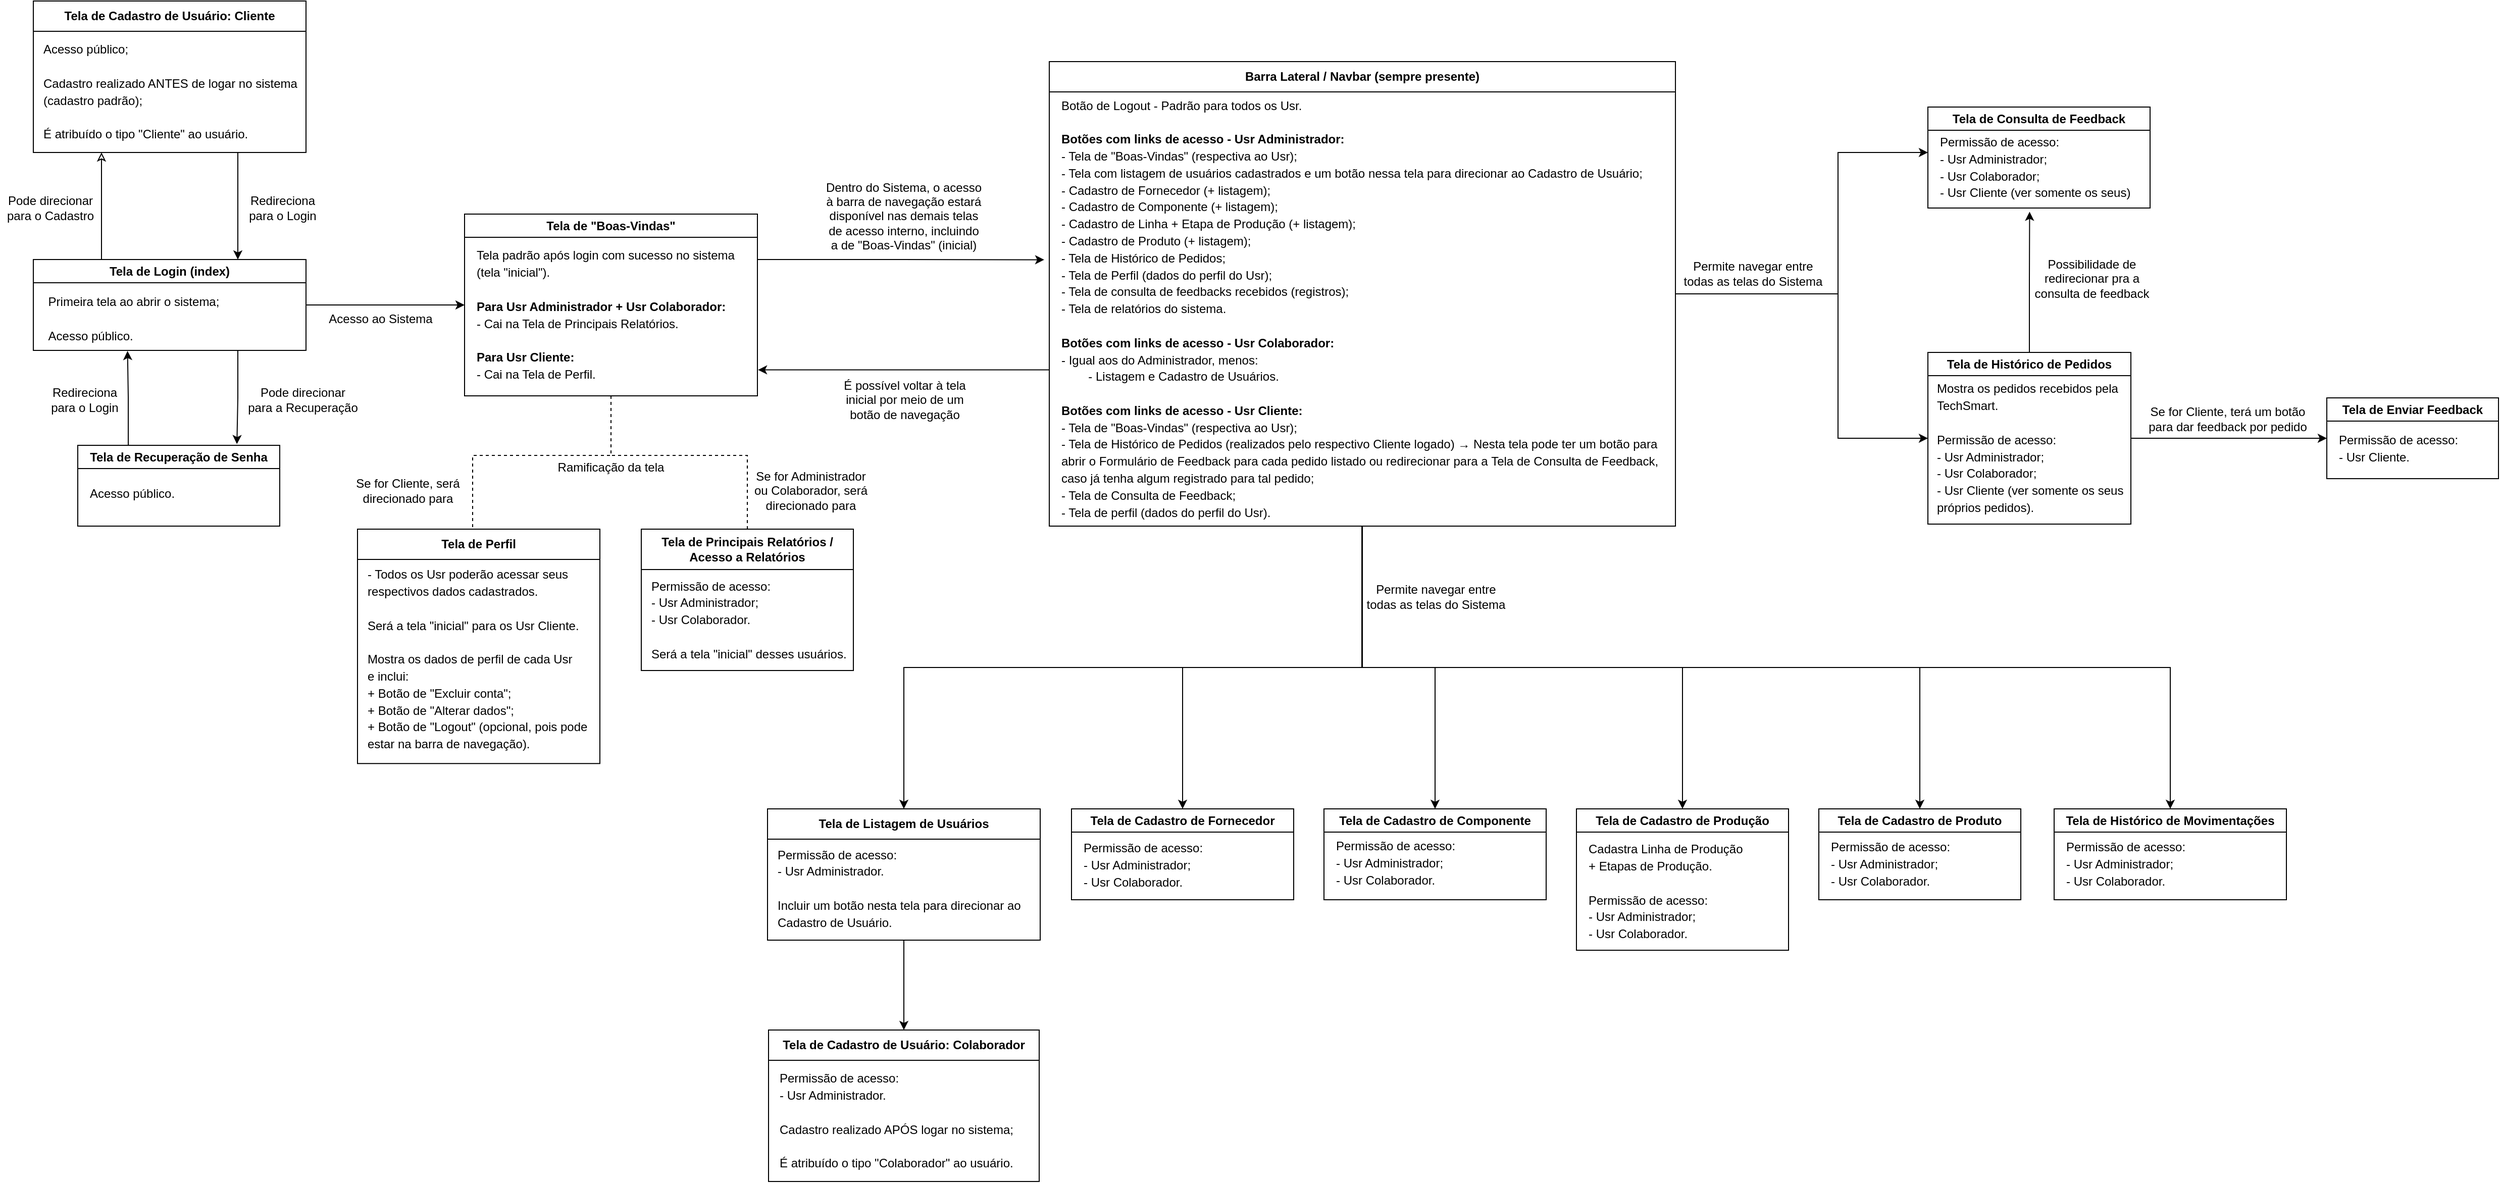 <mxfile version="26.2.15">
  <diagram name="Página-1" id="3nRPjRKQCOAM2oSx5Zl8">
    <mxGraphModel dx="3081" dy="974" grid="1" gridSize="10" guides="1" tooltips="1" connect="1" arrows="1" fold="1" page="1" pageScale="1" pageWidth="827" pageHeight="1169" math="0" shadow="0">
      <root>
        <mxCell id="0" />
        <mxCell id="1" parent="0" />
        <mxCell id="HAw1_Wct-0trtuu4_1TL-1" value="" style="group" parent="1" vertex="1" connectable="0">
          <mxGeometry x="-1621" y="256" width="270" height="90" as="geometry" />
        </mxCell>
        <mxCell id="vpVWPv_Ap4FZdGTrAKTJ-1" value="Tela de Login (index)" style="swimlane;whiteSpace=wrap;html=1;startSize=23;container=1;" parent="HAw1_Wct-0trtuu4_1TL-1" vertex="1">
          <mxGeometry width="270" height="90" as="geometry">
            <mxRectangle x="320" y="260" width="140" height="30" as="alternateBounds" />
          </mxGeometry>
        </mxCell>
        <mxCell id="HAw1_Wct-0trtuu4_1TL-2" value="" style="group" parent="1" vertex="1" connectable="0">
          <mxGeometry x="-343" y="800" width="220" height="90" as="geometry" />
        </mxCell>
        <mxCell id="vpVWPv_Ap4FZdGTrAKTJ-3" value="Tela de Cadastro de Componente" style="swimlane;whiteSpace=wrap;html=1;startSize=23;" parent="HAw1_Wct-0trtuu4_1TL-2" vertex="1">
          <mxGeometry width="220" height="90" as="geometry">
            <mxRectangle x="320" y="260" width="140" height="30" as="alternateBounds" />
          </mxGeometry>
        </mxCell>
        <mxCell id="vpVWPv_Ap4FZdGTrAKTJ-4" value="&lt;div style=&quot;line-height: 140%;&quot;&gt;&lt;div&gt;Permissão de acesso:&lt;/div&gt;&lt;div&gt;- Usr Administrador;&lt;br&gt;&lt;/div&gt;- Usr Colaborador.&lt;/div&gt;" style="text;html=1;align=left;verticalAlign=middle;resizable=0;points=[];autosize=1;strokeColor=none;fillColor=none;" parent="HAw1_Wct-0trtuu4_1TL-2" vertex="1">
          <mxGeometry x="10" y="24" width="140" height="60" as="geometry" />
        </mxCell>
        <mxCell id="HAw1_Wct-0trtuu4_1TL-3" value="" style="group" parent="1" vertex="1" connectable="0">
          <mxGeometry x="-1621" width="288" height="150" as="geometry" />
        </mxCell>
        <mxCell id="vpVWPv_Ap4FZdGTrAKTJ-7" value="&lt;div&gt;Tela de Cadastro de Usuário: Cliente&lt;br&gt;&lt;/div&gt;" style="swimlane;whiteSpace=wrap;html=1;startSize=30;" parent="HAw1_Wct-0trtuu4_1TL-3" vertex="1">
          <mxGeometry width="270" height="150" as="geometry">
            <mxRectangle x="320" y="260" width="140" height="30" as="alternateBounds" />
          </mxGeometry>
        </mxCell>
        <mxCell id="vpVWPv_Ap4FZdGTrAKTJ-8" value="&lt;div style=&quot;line-height: 140%;&quot;&gt;&lt;div align=&quot;left&quot;&gt;Acesso público;&lt;/div&gt;&lt;div align=&quot;left&quot;&gt;&lt;br&gt;&lt;/div&gt;&lt;div align=&quot;left&quot;&gt;Cadastro realizado ANTES de logar no sistema&lt;/div&gt;&lt;div align=&quot;left&quot;&gt;(cadastro padrão);&lt;/div&gt;&lt;div align=&quot;left&quot;&gt;&lt;br&gt;&lt;/div&gt;&lt;div align=&quot;left&quot;&gt;É atribuído o tipo &quot;Cliente&quot; ao usuário.&lt;/div&gt;&lt;/div&gt;" style="text;html=1;align=left;verticalAlign=middle;resizable=0;points=[];autosize=1;strokeColor=none;fillColor=none;" parent="HAw1_Wct-0trtuu4_1TL-3" vertex="1">
          <mxGeometry x="8" y="35" width="280" height="110" as="geometry" />
        </mxCell>
        <mxCell id="HAw1_Wct-0trtuu4_1TL-4" value="" style="group" parent="1" vertex="1" connectable="0">
          <mxGeometry x="-894" y="800" width="270" height="130" as="geometry" />
        </mxCell>
        <mxCell id="vpVWPv_Ap4FZdGTrAKTJ-19" value="&lt;div&gt;Tela de Listagem de Usuários&lt;br&gt;&lt;/div&gt;" style="swimlane;whiteSpace=wrap;html=1;startSize=30;" parent="HAw1_Wct-0trtuu4_1TL-4" vertex="1">
          <mxGeometry width="270" height="130" as="geometry">
            <mxRectangle width="140" height="30" as="alternateBounds" />
          </mxGeometry>
        </mxCell>
        <mxCell id="vpVWPv_Ap4FZdGTrAKTJ-20" value="&lt;div style=&quot;line-height: 140%;&quot;&gt;&lt;div align=&quot;left&quot;&gt;Permissão de acesso:&lt;/div&gt;&lt;div align=&quot;left&quot;&gt;- Usr Administrador.&lt;/div&gt;&lt;div align=&quot;left&quot;&gt;&lt;br&gt;&lt;/div&gt;Incluir um botão nesta tela para direcionar ao&lt;/div&gt;&lt;div style=&quot;line-height: 140%;&quot;&gt;Cadastro de Usuário.&lt;/div&gt;" style="text;html=1;align=left;verticalAlign=middle;resizable=0;points=[];autosize=1;strokeColor=none;fillColor=none;" parent="vpVWPv_Ap4FZdGTrAKTJ-19" vertex="1">
          <mxGeometry x="8" y="29.0" width="260" height="100" as="geometry" />
        </mxCell>
        <mxCell id="HAw1_Wct-0trtuu4_1TL-5" value="" style="group" parent="1" vertex="1" connectable="0">
          <mxGeometry x="147" y="800" width="200" height="90" as="geometry" />
        </mxCell>
        <mxCell id="vpVWPv_Ap4FZdGTrAKTJ-5" value="Tela de Cadastro de Produto" style="swimlane;whiteSpace=wrap;html=1;startSize=23;" parent="HAw1_Wct-0trtuu4_1TL-5" vertex="1">
          <mxGeometry width="200" height="90" as="geometry">
            <mxRectangle x="320" y="260" width="140" height="30" as="alternateBounds" />
          </mxGeometry>
        </mxCell>
        <mxCell id="vpVWPv_Ap4FZdGTrAKTJ-6" value="&lt;div style=&quot;line-height: 140%;&quot;&gt;&lt;div&gt;Permissão de acesso:&lt;/div&gt;&lt;div&gt;- Usr Administrador;&lt;br&gt;&lt;/div&gt;- Usr Colaborador.&lt;/div&gt;" style="text;html=1;align=left;verticalAlign=middle;resizable=0;points=[];autosize=1;strokeColor=none;fillColor=none;" parent="HAw1_Wct-0trtuu4_1TL-5" vertex="1">
          <mxGeometry x="10" y="25" width="140" height="60" as="geometry" />
        </mxCell>
        <mxCell id="HAw1_Wct-0trtuu4_1TL-6" value="" style="group" parent="1" vertex="1" connectable="0">
          <mxGeometry x="650" y="393" width="170" height="80" as="geometry" />
        </mxCell>
        <mxCell id="vpVWPv_Ap4FZdGTrAKTJ-9" value="Tela de Enviar Feedback" style="swimlane;whiteSpace=wrap;html=1;startSize=23;container=0;" parent="HAw1_Wct-0trtuu4_1TL-6" vertex="1">
          <mxGeometry width="170" height="80" as="geometry">
            <mxRectangle x="320" y="260" width="140" height="30" as="alternateBounds" />
          </mxGeometry>
        </mxCell>
        <mxCell id="vpVWPv_Ap4FZdGTrAKTJ-10" value="&lt;div style=&quot;line-height: 140%;&quot;&gt;&lt;div align=&quot;left&quot;&gt;&lt;div&gt;Permissão de acesso:&lt;/div&gt;&lt;div&gt;- Usr Cliente.&lt;/div&gt;&lt;/div&gt;&lt;/div&gt;" style="text;html=1;align=left;verticalAlign=middle;resizable=0;points=[];autosize=1;strokeColor=none;fillColor=none;container=0;" parent="HAw1_Wct-0trtuu4_1TL-6" vertex="1">
          <mxGeometry x="10" y="25" width="140" height="50" as="geometry" />
        </mxCell>
        <mxCell id="HAw1_Wct-0trtuu4_1TL-7" value="" style="group" parent="1" vertex="1" connectable="0">
          <mxGeometry x="-593" y="800" width="220" height="90" as="geometry" />
        </mxCell>
        <mxCell id="vpVWPv_Ap4FZdGTrAKTJ-17" value="Tela de Cadastro de Fornecedor" style="swimlane;whiteSpace=wrap;html=1;startSize=23;container=0;" parent="HAw1_Wct-0trtuu4_1TL-7" vertex="1">
          <mxGeometry width="220" height="90" as="geometry">
            <mxRectangle x="320" y="260" width="140" height="30" as="alternateBounds" />
          </mxGeometry>
        </mxCell>
        <mxCell id="vpVWPv_Ap4FZdGTrAKTJ-18" value="&lt;div style=&quot;line-height: 140%;&quot;&gt;&lt;div&gt;Permissão de acesso:&lt;/div&gt;&lt;div&gt;- Usr Administrador;&lt;br&gt;&lt;/div&gt;&lt;div&gt;- Usr Colaborador.&lt;/div&gt;&lt;/div&gt;" style="text;html=1;align=left;verticalAlign=middle;resizable=0;points=[];autosize=1;strokeColor=none;fillColor=none;container=0;" parent="HAw1_Wct-0trtuu4_1TL-7" vertex="1">
          <mxGeometry x="10" y="26" width="140" height="60" as="geometry" />
        </mxCell>
        <mxCell id="HAw1_Wct-0trtuu4_1TL-9" value="" style="group" parent="1" vertex="1" connectable="0">
          <mxGeometry x="-1300" y="573" width="240" height="287" as="geometry" />
        </mxCell>
        <mxCell id="vpVWPv_Ap4FZdGTrAKTJ-27" value="&lt;div&gt;Tela de Perfil&lt;br&gt;&lt;/div&gt;" style="swimlane;whiteSpace=wrap;html=1;startSize=30;container=0;" parent="HAw1_Wct-0trtuu4_1TL-9" vertex="1">
          <mxGeometry y="-50" width="240" height="232.083" as="geometry">
            <mxRectangle x="320" y="260" width="140" height="30" as="alternateBounds" />
          </mxGeometry>
        </mxCell>
        <mxCell id="vpVWPv_Ap4FZdGTrAKTJ-28" value="&lt;div style=&quot;line-height: 140%;&quot;&gt;&lt;div&gt;&lt;div align=&quot;left&quot;&gt;&lt;div align=&quot;left&quot;&gt;- Todos os Usr poderão acessar seus&lt;/div&gt;&lt;div align=&quot;left&quot;&gt;respectivos dados cadastrados.&lt;/div&gt;&lt;div align=&quot;left&quot;&gt;&lt;br&gt;&lt;/div&gt;&lt;div align=&quot;left&quot;&gt;&lt;div align=&quot;left&quot;&gt;Será a tela &quot;inicial&quot; para os Usr Cliente.&lt;/div&gt;&lt;/div&gt;&lt;/div&gt;&lt;/div&gt;&lt;div&gt;&lt;br&gt;&lt;/div&gt;&lt;div&gt;Mostra os dados de perfil de cada Usr&lt;/div&gt;&lt;div&gt;e inclui:&lt;br&gt;&lt;/div&gt;&lt;div&gt;&lt;div&gt;+ Botão de &quot;Excluir conta&quot;;&lt;/div&gt;&lt;div&gt;+ Botão de &quot;Alterar dados&quot;;&lt;/div&gt;+ Botão de &quot;Logout&quot; (opcional, pois pode&lt;/div&gt;&lt;div&gt;estar na barra de navegação).&lt;/div&gt;&lt;/div&gt;" style="text;html=1;align=left;verticalAlign=middle;resizable=0;points=[];autosize=1;strokeColor=none;fillColor=none;container=0;" parent="vpVWPv_Ap4FZdGTrAKTJ-27" vertex="1">
          <mxGeometry x="8.359" y="28.863" width="240" height="200" as="geometry" />
        </mxCell>
        <mxCell id="HAw1_Wct-0trtuu4_1TL-11" value="" style="group" parent="1" vertex="1" connectable="0">
          <mxGeometry x="-1019" y="524" width="228" height="140" as="geometry" />
        </mxCell>
        <mxCell id="vpVWPv_Ap4FZdGTrAKTJ-25" value="&lt;div&gt;Tela de Principais Relatórios /&lt;/div&gt;&lt;div&gt;Acesso a Relatórios&lt;br&gt;&lt;/div&gt;" style="swimlane;whiteSpace=wrap;html=1;startSize=40;container=0;" parent="HAw1_Wct-0trtuu4_1TL-11" vertex="1">
          <mxGeometry y="-1" width="210" height="140" as="geometry">
            <mxRectangle x="320" y="260" width="140" height="30" as="alternateBounds" />
          </mxGeometry>
        </mxCell>
        <mxCell id="vpVWPv_Ap4FZdGTrAKTJ-26" value="&lt;div style=&quot;line-height: 140%;&quot;&gt;&lt;div align=&quot;left&quot;&gt;Permissão de acesso:&lt;/div&gt;&lt;div align=&quot;left&quot;&gt;- Usr Administrador;&lt;/div&gt;&lt;div align=&quot;left&quot;&gt;- Usr Colaborador.&lt;/div&gt;&lt;div align=&quot;left&quot;&gt;&lt;br&gt;&lt;/div&gt;&lt;div align=&quot;left&quot;&gt;Será a tela &quot;inicial&quot; desses usuários.&lt;br&gt;&lt;/div&gt;&lt;/div&gt;" style="text;html=1;align=left;verticalAlign=middle;resizable=0;points=[];autosize=1;strokeColor=none;fillColor=none;container=0;" parent="HAw1_Wct-0trtuu4_1TL-11" vertex="1">
          <mxGeometry x="8" y="39" width="220" height="100" as="geometry" />
        </mxCell>
        <mxCell id="HAw1_Wct-0trtuu4_1TL-12" value="" style="group" parent="1" vertex="1" connectable="0">
          <mxGeometry x="-1194" y="211" width="290" height="280" as="geometry" />
        </mxCell>
        <mxCell id="dTHvuC9JS5FpkCkIKy4u-1" style="edgeStyle=orthogonalEdgeStyle;rounded=0;orthogonalLoop=1;jettySize=auto;html=1;exitX=1;exitY=0.25;exitDx=0;exitDy=0;" parent="HAw1_Wct-0trtuu4_1TL-12" source="vpVWPv_Ap4FZdGTrAKTJ-13" edge="1">
          <mxGeometry relative="1" as="geometry">
            <mxPoint x="574" y="45.238" as="targetPoint" />
          </mxGeometry>
        </mxCell>
        <mxCell id="vpVWPv_Ap4FZdGTrAKTJ-13" value="&lt;div&gt;Tela de &quot;Boas-Vindas&quot;&lt;/div&gt;" style="swimlane;whiteSpace=wrap;html=1;startSize=23;" parent="HAw1_Wct-0trtuu4_1TL-12" vertex="1">
          <mxGeometry width="290" height="180" as="geometry">
            <mxRectangle x="320" y="260" width="140" height="30" as="alternateBounds" />
          </mxGeometry>
        </mxCell>
        <mxCell id="vpVWPv_Ap4FZdGTrAKTJ-14" value="&lt;div style=&quot;line-height: 140%;&quot;&gt;&lt;div&gt;Tela padrão após login com sucesso no sistema&lt;/div&gt;&lt;div&gt;(tela &quot;inicial&quot;).&lt;/div&gt;&lt;div&gt;&lt;br&gt;&lt;/div&gt;&lt;div&gt;&lt;b&gt;Para Usr Administrador + Usr Colaborador:&lt;/b&gt;&lt;/div&gt;&lt;div&gt;- Cai na Tela de Principais Relatórios.&lt;/div&gt;&lt;div&gt;&lt;br&gt;&lt;/div&gt;&lt;div&gt;&lt;b&gt;Para Usr Cliente:&lt;/b&gt;&lt;/div&gt;&lt;div&gt;- Cai na Tela de Perfil.&lt;/div&gt;&lt;/div&gt;" style="text;html=1;align=left;verticalAlign=middle;resizable=0;points=[];autosize=1;strokeColor=none;fillColor=none;" parent="vpVWPv_Ap4FZdGTrAKTJ-13" vertex="1">
          <mxGeometry x="10" y="25" width="280" height="150" as="geometry" />
        </mxCell>
        <mxCell id="HAw1_Wct-0trtuu4_1TL-13" value="" style="group" parent="1" vertex="1" connectable="0">
          <mxGeometry x="-93" y="800" width="210" height="140" as="geometry" />
        </mxCell>
        <mxCell id="vpVWPv_Ap4FZdGTrAKTJ-11" value="Tela de Cadastro de Produção" style="swimlane;whiteSpace=wrap;html=1;startSize=23;" parent="HAw1_Wct-0trtuu4_1TL-13" vertex="1">
          <mxGeometry width="210" height="140" as="geometry">
            <mxRectangle x="320" y="260" width="140" height="30" as="alternateBounds" />
          </mxGeometry>
        </mxCell>
        <mxCell id="vpVWPv_Ap4FZdGTrAKTJ-12" value="&lt;div style=&quot;line-height: 140%;&quot;&gt;&lt;div&gt;Cadastra Linha de Produção&lt;/div&gt;&lt;div&gt;+ Etapas de Produção.&lt;/div&gt;&lt;div&gt;&lt;br&gt;&lt;/div&gt;&lt;div&gt;&lt;div&gt;Permissão de acesso:&lt;/div&gt;&lt;div&gt;- Usr Administrador;&lt;br&gt;&lt;/div&gt;- Usr Colaborador.&lt;/div&gt;&lt;/div&gt;" style="text;html=1;align=left;verticalAlign=middle;resizable=0;points=[];autosize=1;strokeColor=none;fillColor=none;" parent="HAw1_Wct-0trtuu4_1TL-13" vertex="1">
          <mxGeometry x="10" y="27" width="180" height="110" as="geometry" />
        </mxCell>
        <mxCell id="HAw1_Wct-0trtuu4_1TL-16" value="" style="group" parent="1" vertex="1" connectable="0">
          <mxGeometry x="-1577" y="440" width="200" height="80" as="geometry" />
        </mxCell>
        <mxCell id="vpVWPv_Ap4FZdGTrAKTJ-15" value="Tela de Recuperação de Senha" style="swimlane;whiteSpace=wrap;html=1;startSize=23;container=0;" parent="HAw1_Wct-0trtuu4_1TL-16" vertex="1">
          <mxGeometry width="200" height="80" as="geometry">
            <mxRectangle x="320" y="260" width="140" height="30" as="alternateBounds" />
          </mxGeometry>
        </mxCell>
        <mxCell id="vpVWPv_Ap4FZdGTrAKTJ-16" value="&lt;div style=&quot;line-height: 140%;&quot;&gt;Acesso público.&lt;/div&gt;" style="text;html=1;align=left;verticalAlign=middle;resizable=0;points=[];autosize=1;strokeColor=none;fillColor=none;container=0;" parent="HAw1_Wct-0trtuu4_1TL-16" vertex="1">
          <mxGeometry x="10" y="33.333" width="110" height="30" as="geometry" />
        </mxCell>
        <mxCell id="HAw1_Wct-0trtuu4_1TL-18" style="edgeStyle=orthogonalEdgeStyle;rounded=0;orthogonalLoop=1;jettySize=auto;html=1;exitX=0.25;exitY=1;exitDx=0;exitDy=0;entryX=0.25;entryY=0;entryDx=0;entryDy=0;startArrow=classic;startFill=0;endArrow=none;strokeColor=default;" parent="1" source="vpVWPv_Ap4FZdGTrAKTJ-7" target="vpVWPv_Ap4FZdGTrAKTJ-1" edge="1">
          <mxGeometry relative="1" as="geometry" />
        </mxCell>
        <mxCell id="HAw1_Wct-0trtuu4_1TL-19" style="edgeStyle=orthogonalEdgeStyle;rounded=0;orthogonalLoop=1;jettySize=auto;html=1;exitX=0.75;exitY=1;exitDx=0;exitDy=0;entryX=0.75;entryY=0;entryDx=0;entryDy=0;" parent="1" source="vpVWPv_Ap4FZdGTrAKTJ-7" target="vpVWPv_Ap4FZdGTrAKTJ-1" edge="1">
          <mxGeometry relative="1" as="geometry" />
        </mxCell>
        <mxCell id="HAw1_Wct-0trtuu4_1TL-20" value="&lt;div&gt;Pode direcionar&lt;/div&gt;&lt;div&gt;para o Cadastro&lt;/div&gt;" style="text;html=1;align=center;verticalAlign=middle;whiteSpace=wrap;rounded=0;" parent="1" vertex="1">
          <mxGeometry x="-1654" y="190" width="100" height="30" as="geometry" />
        </mxCell>
        <mxCell id="HAw1_Wct-0trtuu4_1TL-21" value="&lt;div&gt;Redireciona&lt;/div&gt;&lt;div&gt;para o Login&lt;/div&gt;" style="text;html=1;align=center;verticalAlign=middle;whiteSpace=wrap;rounded=0;" parent="1" vertex="1">
          <mxGeometry x="-1414" y="190" width="80" height="30" as="geometry" />
        </mxCell>
        <mxCell id="vpVWPv_Ap4FZdGTrAKTJ-2" value="&lt;div style=&quot;line-height: 140%;&quot;&gt;&lt;div align=&quot;left&quot;&gt;Primeira tela ao abrir o sistema;&lt;/div&gt;&lt;div align=&quot;left&quot;&gt;&lt;br&gt;&lt;/div&gt;&lt;div align=&quot;left&quot;&gt;Acesso público.&lt;br&gt;&lt;/div&gt;&lt;/div&gt;" style="text;html=1;align=center;verticalAlign=middle;resizable=0;points=[];autosize=1;strokeColor=none;fillColor=none;" parent="1" vertex="1">
          <mxGeometry x="-1617" y="285" width="190" height="60" as="geometry" />
        </mxCell>
        <mxCell id="HAw1_Wct-0trtuu4_1TL-26" value="&lt;div&gt;Pode direcionar&lt;/div&gt;&lt;div&gt;para a Recuperação&lt;br&gt;&lt;/div&gt;" style="text;html=1;align=center;verticalAlign=middle;whiteSpace=wrap;rounded=0;" parent="1" vertex="1">
          <mxGeometry x="-1414" y="380" width="120" height="30" as="geometry" />
        </mxCell>
        <mxCell id="HAw1_Wct-0trtuu4_1TL-30" style="edgeStyle=orthogonalEdgeStyle;rounded=0;orthogonalLoop=1;jettySize=auto;html=1;exitDx=0;exitDy=0;entryDx=0;entryDy=0;" parent="1" source="vpVWPv_Ap4FZdGTrAKTJ-1" target="vpVWPv_Ap4FZdGTrAKTJ-13" edge="1">
          <mxGeometry relative="1" as="geometry" />
        </mxCell>
        <mxCell id="HAw1_Wct-0trtuu4_1TL-31" value="Acesso ao Sistema" style="text;html=1;align=center;verticalAlign=middle;whiteSpace=wrap;rounded=0;" parent="1" vertex="1">
          <mxGeometry x="-1347" y="300" width="140" height="30" as="geometry" />
        </mxCell>
        <mxCell id="HAw1_Wct-0trtuu4_1TL-36" value="Se for Administrador ou Colaborador,  será direcionado para" style="text;html=1;align=center;verticalAlign=middle;whiteSpace=wrap;rounded=0;" parent="1" vertex="1">
          <mxGeometry x="-911" y="460" width="120" height="50" as="geometry" />
        </mxCell>
        <mxCell id="HAw1_Wct-0trtuu4_1TL-37" value="Se for Cliente, será direcionado para" style="text;html=1;align=center;verticalAlign=middle;whiteSpace=wrap;rounded=0;" parent="1" vertex="1">
          <mxGeometry x="-1310" y="470" width="120" height="30" as="geometry" />
        </mxCell>
        <mxCell id="HAw1_Wct-0trtuu4_1TL-38" value="Ramificação da tela" style="text;html=1;align=center;verticalAlign=middle;whiteSpace=wrap;rounded=0;" parent="1" vertex="1">
          <mxGeometry x="-1109" y="447" width="120" height="30" as="geometry" />
        </mxCell>
        <mxCell id="HAw1_Wct-0trtuu4_1TL-40" value="Dentro do Sistema, o acesso à barra de navegação estará disponível nas demais telas de acesso interno, incluindo a de &quot;Boas-Vindas&quot; (inicial)" style="text;html=1;align=center;verticalAlign=middle;whiteSpace=wrap;rounded=0;" parent="1" vertex="1">
          <mxGeometry x="-839" y="170" width="160" height="85" as="geometry" />
        </mxCell>
        <mxCell id="HAw1_Wct-0trtuu4_1TL-45" value="&lt;div&gt;É possível voltar à tela inicial por meio de um botão de navegação&lt;br&gt;&lt;/div&gt;" style="text;html=1;align=center;verticalAlign=middle;whiteSpace=wrap;rounded=0;" parent="1" vertex="1">
          <mxGeometry x="-823.5" y="370" width="130" height="50" as="geometry" />
        </mxCell>
        <mxCell id="HAw1_Wct-0trtuu4_1TL-48" style="edgeStyle=orthogonalEdgeStyle;rounded=0;orthogonalLoop=1;jettySize=auto;html=1;exitX=0.5;exitY=1;exitDx=0;exitDy=0;entryX=0.5;entryY=0;entryDx=0;entryDy=0;dashed=1;endArrow=none;startFill=0;" parent="1" source="vpVWPv_Ap4FZdGTrAKTJ-13" target="vpVWPv_Ap4FZdGTrAKTJ-27" edge="1">
          <mxGeometry relative="1" as="geometry">
            <Array as="points">
              <mxPoint x="-1049" y="450" />
              <mxPoint x="-1186" y="450" />
              <mxPoint x="-1186" y="523" />
            </Array>
          </mxGeometry>
        </mxCell>
        <mxCell id="HAw1_Wct-0trtuu4_1TL-49" style="edgeStyle=orthogonalEdgeStyle;rounded=0;orthogonalLoop=1;jettySize=auto;html=1;exitX=0.5;exitY=1;exitDx=0;exitDy=0;dashed=1;endArrow=none;startFill=0;" parent="1" source="vpVWPv_Ap4FZdGTrAKTJ-13" target="vpVWPv_Ap4FZdGTrAKTJ-25" edge="1">
          <mxGeometry relative="1" as="geometry">
            <Array as="points">
              <mxPoint x="-1049" y="450" />
              <mxPoint x="-914" y="450" />
            </Array>
          </mxGeometry>
        </mxCell>
        <mxCell id="HAw1_Wct-0trtuu4_1TL-52" style="edgeStyle=orthogonalEdgeStyle;rounded=0;orthogonalLoop=1;jettySize=auto;html=1;exitX=0;exitY=0.75;exitDx=0;exitDy=0;entryX=1.002;entryY=0.862;entryDx=0;entryDy=0;entryPerimeter=0;" parent="1" source="vpVWPv_Ap4FZdGTrAKTJ-29" target="vpVWPv_Ap4FZdGTrAKTJ-14" edge="1">
          <mxGeometry relative="1" as="geometry">
            <Array as="points">
              <mxPoint x="-615" y="365" />
            </Array>
          </mxGeometry>
        </mxCell>
        <mxCell id="HAw1_Wct-0trtuu4_1TL-56" value="" style="group" parent="1" vertex="1" connectable="0">
          <mxGeometry x="-615" y="60" width="620.023" height="460.004" as="geometry" />
        </mxCell>
        <mxCell id="vpVWPv_Ap4FZdGTrAKTJ-29" value="Barra Lateral / Navbar (sempre presente)" style="swimlane;whiteSpace=wrap;html=1;startSize=30;container=0;" parent="HAw1_Wct-0trtuu4_1TL-56" vertex="1">
          <mxGeometry width="620.023" height="460.004" as="geometry">
            <mxRectangle x="320" y="260" width="140" height="30" as="alternateBounds" />
          </mxGeometry>
        </mxCell>
        <mxCell id="vpVWPv_Ap4FZdGTrAKTJ-30" value="&lt;div style=&quot;line-height: 140%;&quot;&gt;&lt;div align=&quot;left&quot;&gt;Botão de Logout - Padrão para todos os Usr.&lt;/div&gt;&lt;div align=&quot;left&quot;&gt;&lt;br&gt;&lt;/div&gt;&lt;div align=&quot;left&quot;&gt;&lt;b&gt;Botões com links de acesso - Usr Administrador:&lt;/b&gt;&lt;/div&gt;&lt;div align=&quot;left&quot;&gt;- Tela de &quot;Boas-Vindas&quot; (respectiva ao Usr);&lt;br&gt;&lt;/div&gt;&lt;div align=&quot;left&quot;&gt;- Tela com listagem de usuários cadastrados e um botão nessa tela para direcionar ao Cadastro de Usuário;&lt;br&gt;&lt;/div&gt;&lt;div align=&quot;left&quot;&gt;- Cadastro de Fornecedor (+ listagem);&lt;/div&gt;&lt;div align=&quot;left&quot;&gt;- Cadastro de Componente (+ listagem);&lt;/div&gt;&lt;div align=&quot;left&quot;&gt;- Cadastro de Linha + Etapa de Produção (+ listagem);&lt;/div&gt;&lt;div align=&quot;left&quot;&gt;- Cadastro de Produto (+ listagem);&lt;/div&gt;&lt;div align=&quot;left&quot;&gt;- Tela de Histórico de Pedidos;&lt;/div&gt;&lt;div align=&quot;left&quot;&gt;- Tela de Perfil (dados do perfil do Usr);&lt;/div&gt;&lt;div align=&quot;left&quot;&gt;- Tela de consulta de feedbacks recebidos (registros);&lt;/div&gt;&lt;div align=&quot;left&quot;&gt;- Tela de relatórios do sistema.&lt;/div&gt;&lt;div align=&quot;left&quot;&gt;&lt;br&gt;&lt;/div&gt;&lt;div align=&quot;left&quot;&gt;&lt;div align=&quot;left&quot;&gt;&lt;b&gt;Botões com links de acesso - Usr Colaborador:&lt;/b&gt;&lt;/div&gt;&lt;div align=&quot;left&quot;&gt;- Igual aos do Administrador, menos:&lt;/div&gt;&lt;div align=&quot;left&quot;&gt;&lt;span style=&quot;white-space: pre;&quot;&gt;&#x9;&lt;/span&gt;- Listagem e Cadastro de Usuários.&lt;/div&gt;&lt;div align=&quot;left&quot;&gt;&lt;br&gt;&lt;/div&gt;&lt;div align=&quot;left&quot;&gt;&lt;div align=&quot;left&quot;&gt;&lt;b&gt;Botões com links de acesso - Usr Cliente:&lt;/b&gt;&lt;/div&gt;&lt;div align=&quot;left&quot;&gt;- Tela de &quot;Boas-Vindas&quot; (respectiva ao Usr);&lt;/div&gt;&lt;div align=&quot;left&quot;&gt;- Tela de Histórico de Pedidos (realizados pelo respectivo Cliente logado) &lt;span&gt;&lt;em&gt;→ &lt;/em&gt;Nesta tela pode ter um botão para&lt;/span&gt;&lt;/div&gt;&lt;div align=&quot;left&quot;&gt;&lt;span&gt;abrir &lt;/span&gt;o Formulário de Feedback para cada pedido listado ou redirecionar para a&amp;nbsp;&lt;span style=&quot;background-color: transparent; color: light-dark(rgb(0, 0, 0), rgb(255, 255, 255));&quot;&gt;Tela de Consulta de Feedback,&lt;/span&gt;&lt;/div&gt;&lt;div align=&quot;left&quot;&gt;&lt;span style=&quot;background-color: transparent; color: light-dark(rgb(0, 0, 0), rgb(255, 255, 255));&quot;&gt;caso já tenha algum registrado para tal pedido;&lt;/span&gt;&lt;/div&gt;&lt;div align=&quot;left&quot;&gt;- Tela de Consulta de Feedback;&lt;/div&gt;&lt;div align=&quot;left&quot;&gt; - Tela de perfil (dados do perfil do Usr).&lt;/div&gt;&lt;/div&gt;&lt;/div&gt;&lt;/div&gt;" style="text;html=1;align=left;verticalAlign=middle;resizable=0;points=[];autosize=1;strokeColor=none;fillColor=none;container=0;" parent="vpVWPv_Ap4FZdGTrAKTJ-29" vertex="1">
          <mxGeometry x="10.023" y="30.004" width="610" height="430" as="geometry" />
        </mxCell>
        <mxCell id="HAw1_Wct-0trtuu4_1TL-57" style="edgeStyle=orthogonalEdgeStyle;rounded=0;orthogonalLoop=1;jettySize=auto;html=1;exitX=0.5;exitY=1;exitDx=0;exitDy=0;entryX=0.5;entryY=0;entryDx=0;entryDy=0;" parent="1" source="vpVWPv_Ap4FZdGTrAKTJ-29" target="vpVWPv_Ap4FZdGTrAKTJ-19" edge="1">
          <mxGeometry relative="1" as="geometry" />
        </mxCell>
        <mxCell id="HAw1_Wct-0trtuu4_1TL-58" style="edgeStyle=orthogonalEdgeStyle;rounded=0;orthogonalLoop=1;jettySize=auto;html=1;exitX=0.5;exitY=1;exitDx=0;exitDy=0;" parent="1" source="vpVWPv_Ap4FZdGTrAKTJ-29" target="vpVWPv_Ap4FZdGTrAKTJ-17" edge="1">
          <mxGeometry relative="1" as="geometry" />
        </mxCell>
        <mxCell id="HAw1_Wct-0trtuu4_1TL-59" style="edgeStyle=orthogonalEdgeStyle;rounded=0;orthogonalLoop=1;jettySize=auto;html=1;exitX=0.5;exitY=1;exitDx=0;exitDy=0;entryX=0.5;entryY=0;entryDx=0;entryDy=0;" parent="1" source="vpVWPv_Ap4FZdGTrAKTJ-29" target="vpVWPv_Ap4FZdGTrAKTJ-3" edge="1">
          <mxGeometry relative="1" as="geometry" />
        </mxCell>
        <mxCell id="HAw1_Wct-0trtuu4_1TL-60" style="edgeStyle=orthogonalEdgeStyle;rounded=0;orthogonalLoop=1;jettySize=auto;html=1;exitX=0.5;exitY=1;exitDx=0;exitDy=0;entryX=0.5;entryY=0;entryDx=0;entryDy=0;" parent="1" source="vpVWPv_Ap4FZdGTrAKTJ-29" target="vpVWPv_Ap4FZdGTrAKTJ-11" edge="1">
          <mxGeometry relative="1" as="geometry" />
        </mxCell>
        <mxCell id="HAw1_Wct-0trtuu4_1TL-61" style="edgeStyle=orthogonalEdgeStyle;rounded=0;orthogonalLoop=1;jettySize=auto;html=1;exitX=0.5;exitY=1;exitDx=0;exitDy=0;entryX=0.5;entryY=0;entryDx=0;entryDy=0;" parent="1" source="vpVWPv_Ap4FZdGTrAKTJ-29" target="vpVWPv_Ap4FZdGTrAKTJ-5" edge="1">
          <mxGeometry relative="1" as="geometry" />
        </mxCell>
        <mxCell id="HAw1_Wct-0trtuu4_1TL-62" value="Permite navegar entre todas as telas do Sistema" style="text;html=1;align=center;verticalAlign=middle;whiteSpace=wrap;rounded=0;" parent="1" vertex="1">
          <mxGeometry x="-304" y="575" width="144" height="30" as="geometry" />
        </mxCell>
        <mxCell id="HAw1_Wct-0trtuu4_1TL-63" style="edgeStyle=orthogonalEdgeStyle;rounded=0;orthogonalLoop=1;jettySize=auto;html=1;exitX=1;exitY=0.5;exitDx=0;exitDy=0;entryX=0;entryY=0.5;entryDx=0;entryDy=0;" parent="1" source="vpVWPv_Ap4FZdGTrAKTJ-21" target="vpVWPv_Ap4FZdGTrAKTJ-9" edge="1">
          <mxGeometry relative="1" as="geometry" />
        </mxCell>
        <mxCell id="vpVWPv_Ap4FZdGTrAKTJ-21" value="Tela de Histórico de Pedidos" style="swimlane;whiteSpace=wrap;html=1;startSize=23;container=0;" parent="1" vertex="1">
          <mxGeometry x="255" y="348" width="201" height="170" as="geometry">
            <mxRectangle x="320" y="260" width="140" height="30" as="alternateBounds" />
          </mxGeometry>
        </mxCell>
        <mxCell id="vpVWPv_Ap4FZdGTrAKTJ-22" value="&lt;div style=&quot;line-height: 140%;&quot;&gt;&lt;div&gt;Mostra os pedidos recebidos pela&lt;/div&gt;&lt;div&gt;TechSmart.&lt;/div&gt;&lt;div&gt;&lt;br&gt;&lt;/div&gt;&lt;div&gt;&lt;div&gt;Permissão de acesso:&lt;/div&gt;&lt;div&gt;- Usr Administrador;&lt;br&gt;&lt;/div&gt;- Usr Colaborador;&lt;/div&gt;&lt;div&gt;- Usr Cliente (ver somente os seus&lt;/div&gt;&lt;div&gt;próprios pedidos).&lt;br&gt;&lt;/div&gt;&lt;/div&gt;" style="text;html=1;align=left;verticalAlign=middle;resizable=0;points=[];autosize=1;strokeColor=none;fillColor=none;container=0;" parent="vpVWPv_Ap4FZdGTrAKTJ-21" vertex="1">
          <mxGeometry x="6.5" y="20" width="210" height="150" as="geometry" />
        </mxCell>
        <mxCell id="HAw1_Wct-0trtuu4_1TL-65" style="edgeStyle=orthogonalEdgeStyle;rounded=0;orthogonalLoop=1;jettySize=auto;html=1;exitX=1;exitY=0.5;exitDx=0;exitDy=0;entryX=0;entryY=0.5;entryDx=0;entryDy=0;" parent="1" source="vpVWPv_Ap4FZdGTrAKTJ-29" edge="1">
          <mxGeometry relative="1" as="geometry">
            <Array as="points">
              <mxPoint x="166" y="290" />
              <mxPoint x="166" y="150" />
            </Array>
            <mxPoint x="255" y="150" as="targetPoint" />
          </mxGeometry>
        </mxCell>
        <mxCell id="HAw1_Wct-0trtuu4_1TL-66" style="edgeStyle=orthogonalEdgeStyle;rounded=0;orthogonalLoop=1;jettySize=auto;html=1;exitX=1;exitY=0.5;exitDx=0;exitDy=0;entryX=0;entryY=0.5;entryDx=0;entryDy=0;" parent="1" source="vpVWPv_Ap4FZdGTrAKTJ-29" target="vpVWPv_Ap4FZdGTrAKTJ-21" edge="1">
          <mxGeometry relative="1" as="geometry">
            <Array as="points">
              <mxPoint x="166" y="290" />
              <mxPoint x="166" y="433" />
            </Array>
          </mxGeometry>
        </mxCell>
        <mxCell id="HAw1_Wct-0trtuu4_1TL-68" value="Se for Cliente, terá um botão para dar feedback por pedido" style="text;html=1;align=center;verticalAlign=middle;whiteSpace=wrap;rounded=0;" parent="1" vertex="1">
          <mxGeometry x="472" y="399" width="160" height="30" as="geometry" />
        </mxCell>
        <mxCell id="HAw1_Wct-0trtuu4_1TL-73" value="" style="group" parent="1" vertex="1" connectable="0">
          <mxGeometry x="-893" y="1019" width="269" height="150" as="geometry" />
        </mxCell>
        <mxCell id="HAw1_Wct-0trtuu4_1TL-74" value="&lt;div&gt;Tela de Cadastro de Usuário: Colaborador&lt;br&gt;&lt;/div&gt;" style="swimlane;whiteSpace=wrap;html=1;startSize=30;" parent="HAw1_Wct-0trtuu4_1TL-73" vertex="1">
          <mxGeometry width="268" height="150" as="geometry">
            <mxRectangle width="140" height="30" as="alternateBounds" />
          </mxGeometry>
        </mxCell>
        <mxCell id="HAw1_Wct-0trtuu4_1TL-75" value="&lt;div style=&quot;line-height: 140%;&quot;&gt;&lt;div align=&quot;left&quot;&gt;Permissão de acesso:&lt;/div&gt;&lt;div align=&quot;left&quot;&gt;- Usr Administrador.&lt;/div&gt;&lt;div align=&quot;left&quot;&gt;&lt;br&gt;&lt;/div&gt;&lt;div align=&quot;left&quot;&gt;Cadastro realizado APÓS logar no sistema;&lt;/div&gt;&lt;div align=&quot;left&quot;&gt;&lt;br&gt;&lt;/div&gt;&lt;div align=&quot;left&quot;&gt;É atribuído o tipo &quot;Colaborador&quot; ao usuário.&lt;/div&gt;&lt;/div&gt;" style="text;html=1;align=left;verticalAlign=middle;resizable=0;points=[];autosize=1;strokeColor=none;fillColor=none;" parent="HAw1_Wct-0trtuu4_1TL-73" vertex="1">
          <mxGeometry x="9" y="35" width="260" height="110" as="geometry" />
        </mxCell>
        <mxCell id="HAw1_Wct-0trtuu4_1TL-76" style="edgeStyle=orthogonalEdgeStyle;rounded=0;orthogonalLoop=1;jettySize=auto;html=1;exitX=0.5;exitY=1;exitDx=0;exitDy=0;entryX=0.5;entryY=0;entryDx=0;entryDy=0;" parent="1" source="vpVWPv_Ap4FZdGTrAKTJ-19" target="HAw1_Wct-0trtuu4_1TL-74" edge="1">
          <mxGeometry relative="1" as="geometry" />
        </mxCell>
        <mxCell id="HAw1_Wct-0trtuu4_1TL-77" value="Permite navegar entre todas as telas do Sistema" style="text;html=1;align=center;verticalAlign=middle;whiteSpace=wrap;rounded=0;" parent="1" vertex="1">
          <mxGeometry x="10.02" y="255" width="144" height="30" as="geometry" />
        </mxCell>
        <mxCell id="WjvY0nWv-t7K2aDvegpH-1" style="edgeStyle=orthogonalEdgeStyle;rounded=0;orthogonalLoop=1;jettySize=auto;html=1;exitX=0.75;exitY=1;exitDx=0;exitDy=0;entryX=0.788;entryY=-0.015;entryDx=0;entryDy=0;entryPerimeter=0;" parent="1" source="vpVWPv_Ap4FZdGTrAKTJ-1" target="vpVWPv_Ap4FZdGTrAKTJ-15" edge="1">
          <mxGeometry relative="1" as="geometry">
            <mxPoint x="-1418" y="439" as="targetPoint" />
          </mxGeometry>
        </mxCell>
        <mxCell id="WjvY0nWv-t7K2aDvegpH-2" style="edgeStyle=orthogonalEdgeStyle;rounded=0;orthogonalLoop=1;jettySize=auto;html=1;exitX=0.25;exitY=0;exitDx=0;exitDy=0;entryX=0.47;entryY=1.026;entryDx=0;entryDy=0;entryPerimeter=0;" parent="1" source="vpVWPv_Ap4FZdGTrAKTJ-15" target="vpVWPv_Ap4FZdGTrAKTJ-2" edge="1">
          <mxGeometry relative="1" as="geometry" />
        </mxCell>
        <mxCell id="WjvY0nWv-t7K2aDvegpH-3" value="&lt;div&gt;Redireciona&lt;/div&gt;&lt;div&gt;para o Login&lt;/div&gt;" style="text;html=1;align=center;verticalAlign=middle;whiteSpace=wrap;rounded=0;" parent="1" vertex="1">
          <mxGeometry x="-1610" y="380" width="80" height="30" as="geometry" />
        </mxCell>
        <mxCell id="8XmOkfJcaXKqwVKgW7Qn-1" value="" style="group" parent="1" vertex="1" connectable="0">
          <mxGeometry x="255" y="105" width="220" height="100" as="geometry" />
        </mxCell>
        <mxCell id="8XmOkfJcaXKqwVKgW7Qn-2" value="Tela de Consulta de Feedback" style="swimlane;whiteSpace=wrap;html=1;startSize=23;" parent="8XmOkfJcaXKqwVKgW7Qn-1" vertex="1">
          <mxGeometry width="220" height="100" as="geometry">
            <mxRectangle x="320" y="260" width="140" height="30" as="alternateBounds" />
          </mxGeometry>
        </mxCell>
        <mxCell id="8XmOkfJcaXKqwVKgW7Qn-3" value="&lt;div style=&quot;line-height: 140%;&quot;&gt;&lt;div&gt;Permissão de acesso:&lt;/div&gt;&lt;div&gt;- Usr Administrador;&lt;br&gt;&lt;/div&gt;- Usr Colaborador;&lt;/div&gt;&lt;div style=&quot;line-height: 140%;&quot;&gt;- Usr Cliente (ver somente os seus)&lt;/div&gt;" style="text;html=1;align=left;verticalAlign=middle;resizable=0;points=[];autosize=1;strokeColor=none;fillColor=none;" parent="8XmOkfJcaXKqwVKgW7Qn-2" vertex="1">
          <mxGeometry x="10" y="20" width="210" height="80" as="geometry" />
        </mxCell>
        <mxCell id="8XmOkfJcaXKqwVKgW7Qn-5" value="Possibilidade de redirecionar pra a consulta de feedback" style="text;html=1;align=center;verticalAlign=middle;whiteSpace=wrap;rounded=0;" parent="1" vertex="1">
          <mxGeometry x="347" y="260" width="141" height="30" as="geometry" />
        </mxCell>
        <mxCell id="8XmOkfJcaXKqwVKgW7Qn-6" style="edgeStyle=orthogonalEdgeStyle;rounded=0;orthogonalLoop=1;jettySize=auto;html=1;exitX=0.5;exitY=0;exitDx=0;exitDy=0;entryX=0.432;entryY=1.046;entryDx=0;entryDy=0;entryPerimeter=0;" parent="1" source="vpVWPv_Ap4FZdGTrAKTJ-21" target="8XmOkfJcaXKqwVKgW7Qn-3" edge="1">
          <mxGeometry relative="1" as="geometry" />
        </mxCell>
        <mxCell id="qTFdzybzUfbGq9WCvL_k-1" value="" style="group" vertex="1" connectable="0" parent="1">
          <mxGeometry x="380" y="800" width="230" height="90" as="geometry" />
        </mxCell>
        <mxCell id="qTFdzybzUfbGq9WCvL_k-2" value="Tela de Histórico de Movimentações" style="swimlane;whiteSpace=wrap;html=1;startSize=23;" vertex="1" parent="qTFdzybzUfbGq9WCvL_k-1">
          <mxGeometry width="230" height="90" as="geometry">
            <mxRectangle x="320" y="260" width="140" height="30" as="alternateBounds" />
          </mxGeometry>
        </mxCell>
        <mxCell id="qTFdzybzUfbGq9WCvL_k-3" value="&lt;div style=&quot;line-height: 140%;&quot;&gt;&lt;div&gt;Permissão de acesso:&lt;/div&gt;&lt;div&gt;- Usr Administrador;&lt;br&gt;&lt;/div&gt;- Usr Colaborador.&lt;/div&gt;" style="text;html=1;align=left;verticalAlign=middle;resizable=0;points=[];autosize=1;strokeColor=none;fillColor=none;" vertex="1" parent="qTFdzybzUfbGq9WCvL_k-1">
          <mxGeometry x="10" y="25" width="140" height="60" as="geometry" />
        </mxCell>
        <mxCell id="qTFdzybzUfbGq9WCvL_k-4" style="edgeStyle=orthogonalEdgeStyle;rounded=0;orthogonalLoop=1;jettySize=auto;html=1;exitX=0.491;exitY=1;exitDx=0;exitDy=0;exitPerimeter=0;" edge="1" parent="1" source="vpVWPv_Ap4FZdGTrAKTJ-30" target="qTFdzybzUfbGq9WCvL_k-2">
          <mxGeometry relative="1" as="geometry" />
        </mxCell>
      </root>
    </mxGraphModel>
  </diagram>
</mxfile>
